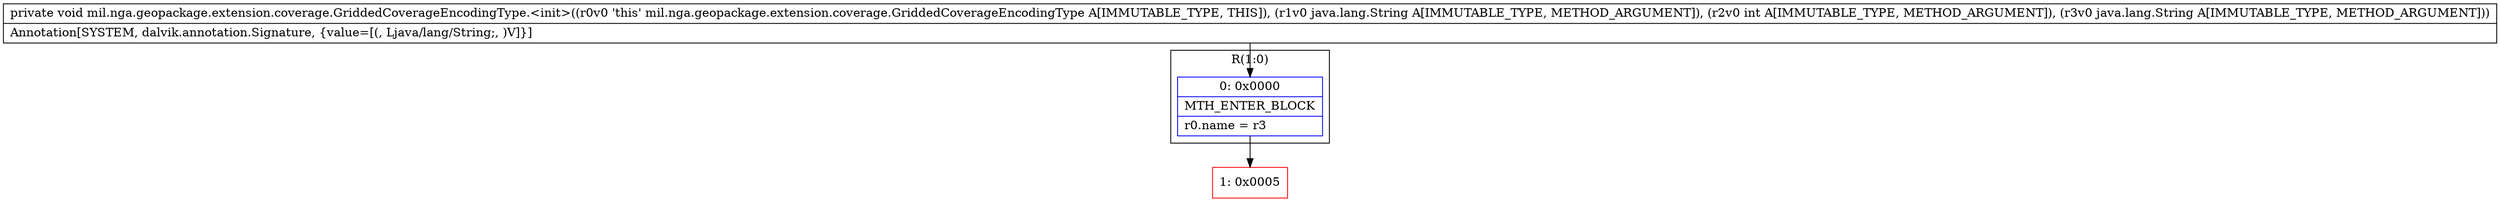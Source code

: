 digraph "CFG formil.nga.geopackage.extension.coverage.GriddedCoverageEncodingType.\<init\>(Ljava\/lang\/String;ILjava\/lang\/String;)V" {
subgraph cluster_Region_703548739 {
label = "R(1:0)";
node [shape=record,color=blue];
Node_0 [shape=record,label="{0\:\ 0x0000|MTH_ENTER_BLOCK\l|r0.name = r3\l}"];
}
Node_1 [shape=record,color=red,label="{1\:\ 0x0005}"];
MethodNode[shape=record,label="{private void mil.nga.geopackage.extension.coverage.GriddedCoverageEncodingType.\<init\>((r0v0 'this' mil.nga.geopackage.extension.coverage.GriddedCoverageEncodingType A[IMMUTABLE_TYPE, THIS]), (r1v0 java.lang.String A[IMMUTABLE_TYPE, METHOD_ARGUMENT]), (r2v0 int A[IMMUTABLE_TYPE, METHOD_ARGUMENT]), (r3v0 java.lang.String A[IMMUTABLE_TYPE, METHOD_ARGUMENT]))  | Annotation[SYSTEM, dalvik.annotation.Signature, \{value=[(, Ljava\/lang\/String;, )V]\}]\l}"];
MethodNode -> Node_0;
Node_0 -> Node_1;
}

